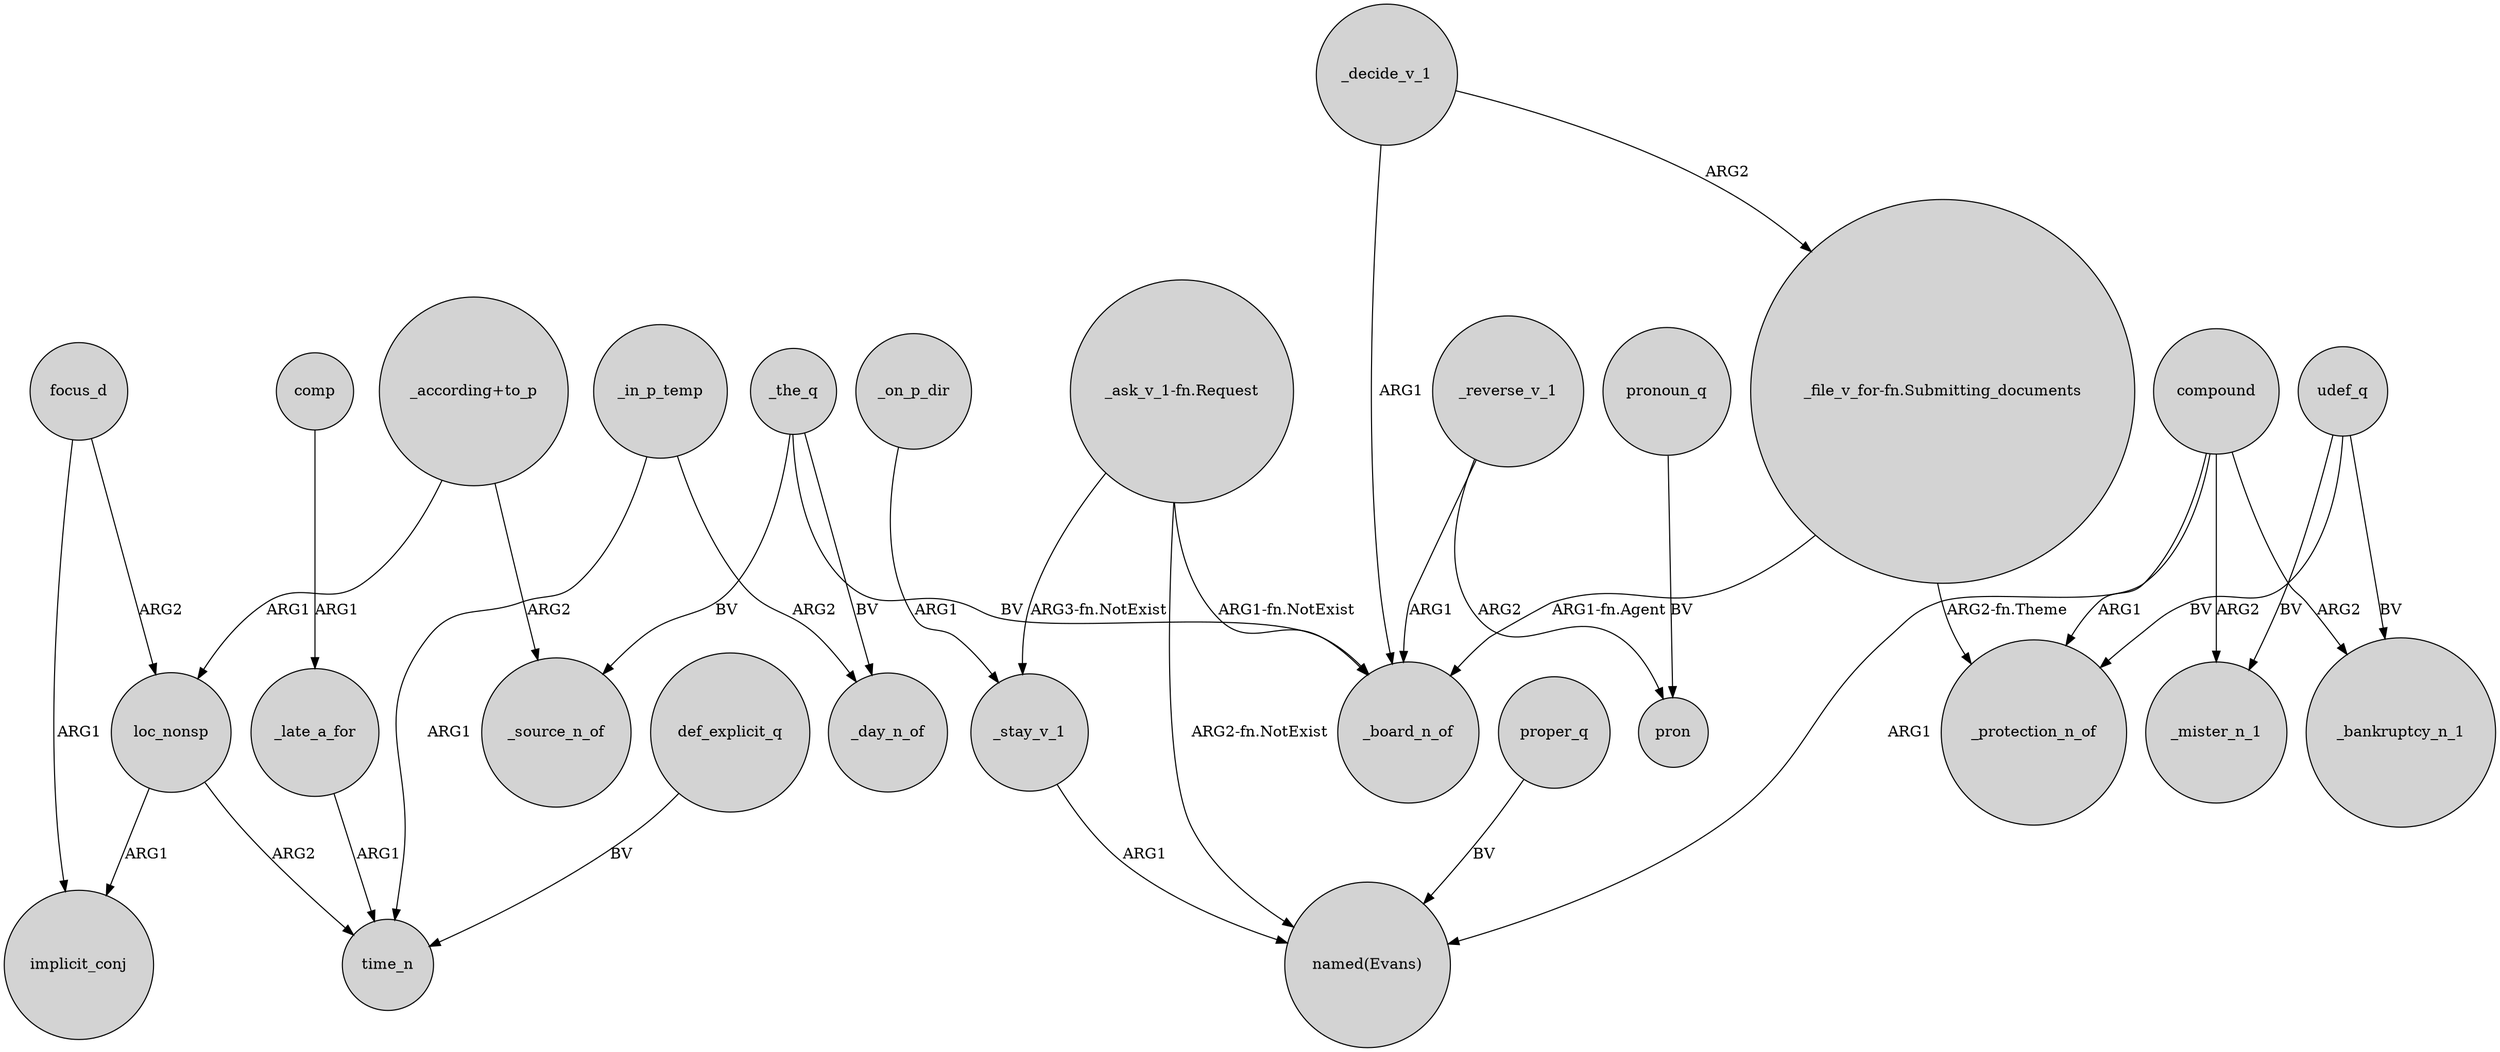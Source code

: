 digraph {
	node [shape=circle style=filled]
	focus_d -> loc_nonsp [label=ARG2]
	proper_q -> "named(Evans)" [label=BV]
	"_ask_v_1-fn.Request" -> _stay_v_1 [label="ARG3-fn.NotExist"]
	comp -> _late_a_for [label=ARG1]
	udef_q -> _bankruptcy_n_1 [label=BV]
	def_explicit_q -> time_n [label=BV]
	compound -> _bankruptcy_n_1 [label=ARG2]
	compound -> _mister_n_1 [label=ARG2]
	udef_q -> _mister_n_1 [label=BV]
	loc_nonsp -> implicit_conj [label=ARG1]
	_stay_v_1 -> "named(Evans)" [label=ARG1]
	"_according+to_p" -> _source_n_of [label=ARG2]
	_reverse_v_1 -> _board_n_of [label=ARG1]
	loc_nonsp -> time_n [label=ARG2]
	_the_q -> _day_n_of [label=BV]
	pronoun_q -> pron [label=BV]
	_in_p_temp -> _day_n_of [label=ARG2]
	_decide_v_1 -> _board_n_of [label=ARG1]
	_decide_v_1 -> "_file_v_for-fn.Submitting_documents" [label=ARG2]
	"_file_v_for-fn.Submitting_documents" -> _protection_n_of [label="ARG2-fn.Theme"]
	udef_q -> _protection_n_of [label=BV]
	_reverse_v_1 -> pron [label=ARG2]
	"_ask_v_1-fn.Request" -> "named(Evans)" [label="ARG2-fn.NotExist"]
	compound -> _protection_n_of [label=ARG1]
	"_according+to_p" -> loc_nonsp [label=ARG1]
	compound -> "named(Evans)" [label=ARG1]
	_the_q -> _board_n_of [label=BV]
	_on_p_dir -> _stay_v_1 [label=ARG1]
	_the_q -> _source_n_of [label=BV]
	focus_d -> implicit_conj [label=ARG1]
	"_ask_v_1-fn.Request" -> _board_n_of [label="ARG1-fn.NotExist"]
	_late_a_for -> time_n [label=ARG1]
	_in_p_temp -> time_n [label=ARG1]
	"_file_v_for-fn.Submitting_documents" -> _board_n_of [label="ARG1-fn.Agent"]
}
